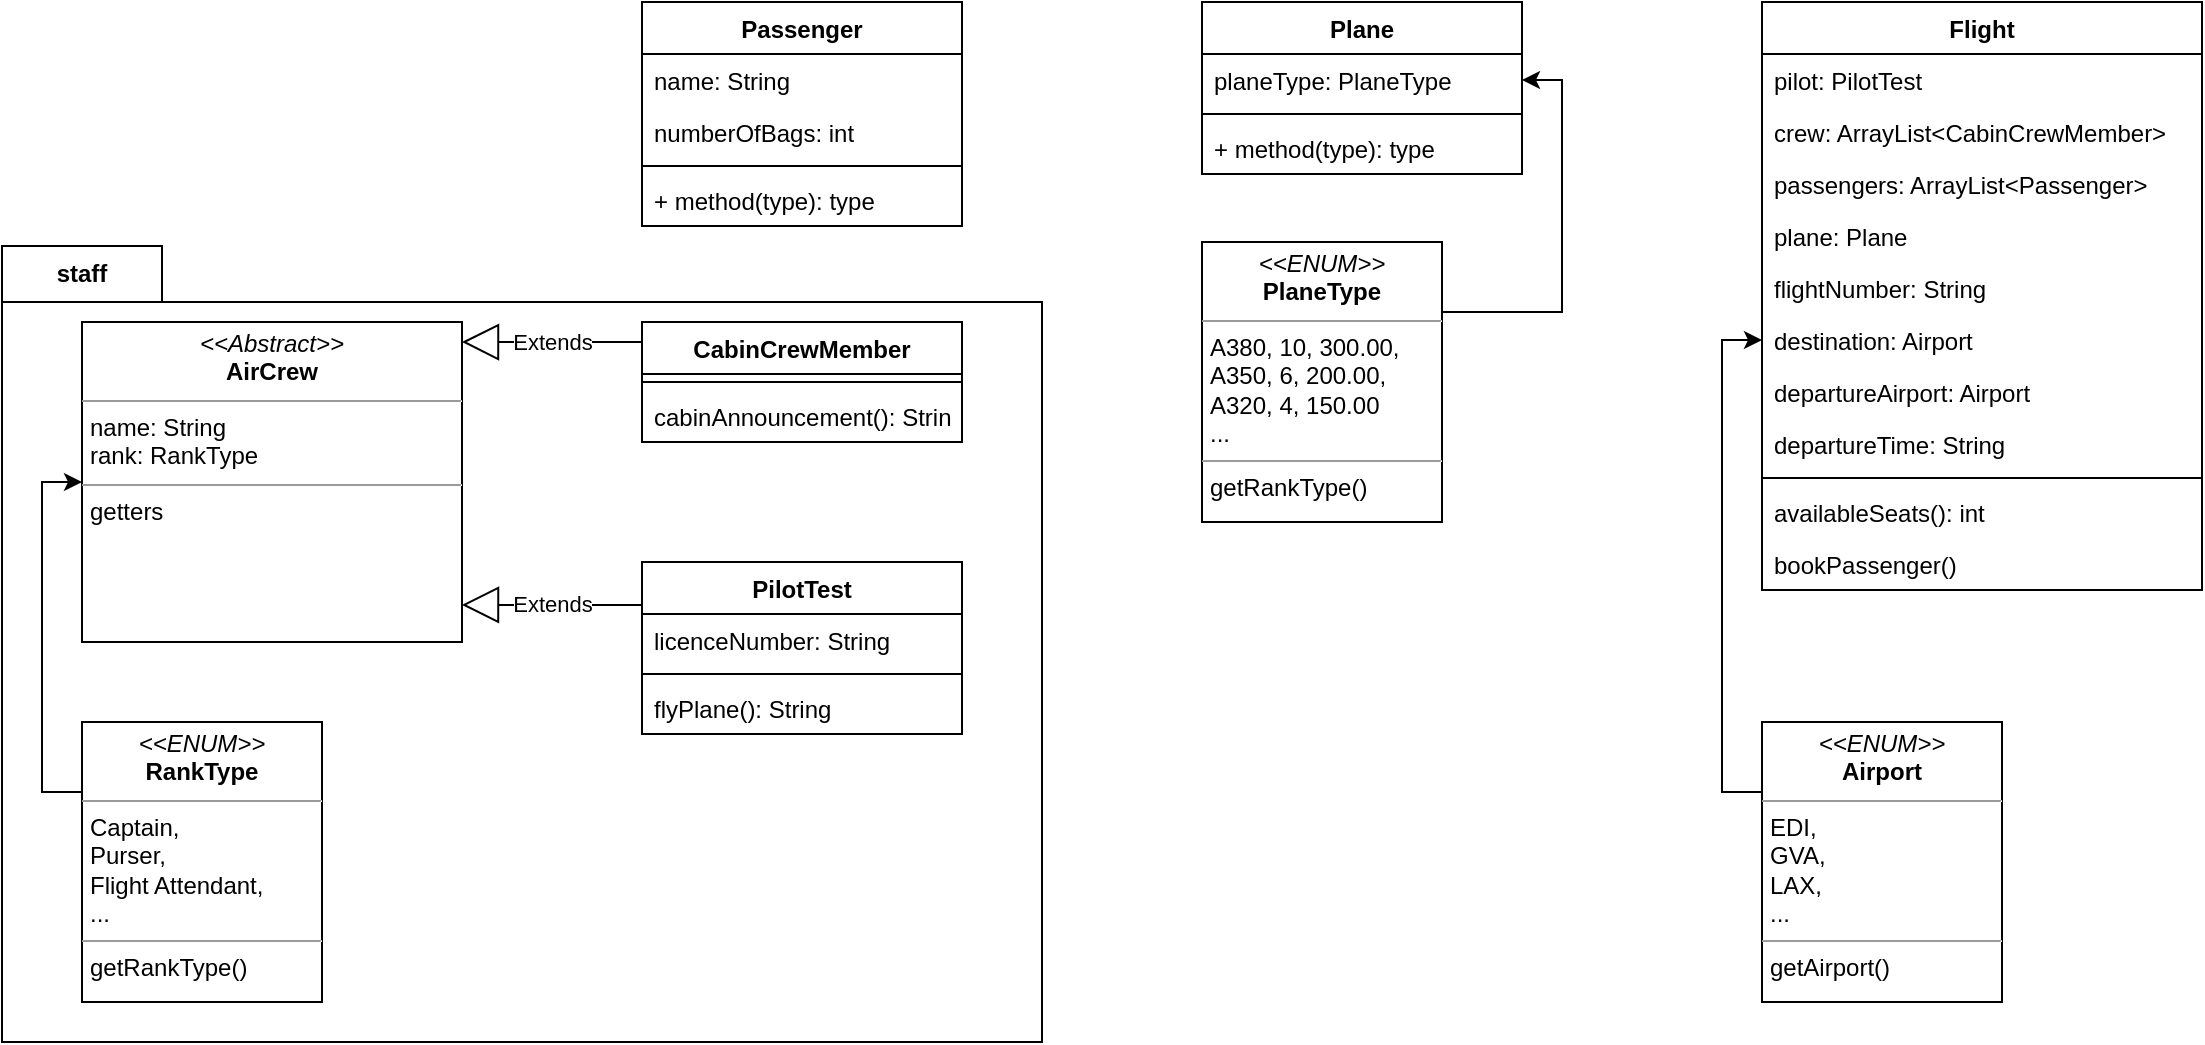 <mxfile>
    <diagram id="dUorNWMt4mc6JzWrHZ3x" name="Page-1">
        <mxGraphModel dx="1728" dy="511" grid="1" gridSize="10" guides="1" tooltips="1" connect="1" arrows="1" fold="1" page="1" pageScale="1" pageWidth="827" pageHeight="1169" math="0" shadow="0">
            <root>
                <mxCell id="0"/>
                <mxCell id="1" parent="0"/>
                <mxCell id="48" value="" style="shape=folder;fontStyle=1;spacingTop=10;tabWidth=80;tabHeight=28;tabPosition=left;html=1;" vertex="1" parent="1">
                    <mxGeometry x="-280" y="162" width="520" height="398" as="geometry"/>
                </mxCell>
                <mxCell id="2" value="Passenger" style="swimlane;fontStyle=1;align=center;verticalAlign=top;childLayout=stackLayout;horizontal=1;startSize=26;horizontalStack=0;resizeParent=1;resizeParentMax=0;resizeLast=0;collapsible=1;marginBottom=0;" vertex="1" parent="1">
                    <mxGeometry x="40" y="40" width="160" height="112" as="geometry"/>
                </mxCell>
                <mxCell id="3" value="name: String" style="text;strokeColor=none;fillColor=none;align=left;verticalAlign=top;spacingLeft=4;spacingRight=4;overflow=hidden;rotatable=0;points=[[0,0.5],[1,0.5]];portConstraint=eastwest;" vertex="1" parent="2">
                    <mxGeometry y="26" width="160" height="26" as="geometry"/>
                </mxCell>
                <mxCell id="6" value="numberOfBags: int" style="text;strokeColor=none;fillColor=none;align=left;verticalAlign=top;spacingLeft=4;spacingRight=4;overflow=hidden;rotatable=0;points=[[0,0.5],[1,0.5]];portConstraint=eastwest;" vertex="1" parent="2">
                    <mxGeometry y="52" width="160" height="26" as="geometry"/>
                </mxCell>
                <mxCell id="4" value="" style="line;strokeWidth=1;fillColor=none;align=left;verticalAlign=middle;spacingTop=-1;spacingLeft=3;spacingRight=3;rotatable=0;labelPosition=right;points=[];portConstraint=eastwest;" vertex="1" parent="2">
                    <mxGeometry y="78" width="160" height="8" as="geometry"/>
                </mxCell>
                <mxCell id="5" value="+ method(type): type" style="text;strokeColor=none;fillColor=none;align=left;verticalAlign=top;spacingLeft=4;spacingRight=4;overflow=hidden;rotatable=0;points=[[0,0.5],[1,0.5]];portConstraint=eastwest;" vertex="1" parent="2">
                    <mxGeometry y="86" width="160" height="26" as="geometry"/>
                </mxCell>
                <mxCell id="7" value="CabinCrewMember" style="swimlane;fontStyle=1;align=center;verticalAlign=top;childLayout=stackLayout;horizontal=1;startSize=26;horizontalStack=0;resizeParent=1;resizeParentMax=0;resizeLast=0;collapsible=1;marginBottom=0;" vertex="1" parent="1">
                    <mxGeometry x="40" y="200" width="160" height="60" as="geometry"/>
                </mxCell>
                <mxCell id="10" value="" style="line;strokeWidth=1;fillColor=none;align=left;verticalAlign=middle;spacingTop=-1;spacingLeft=3;spacingRight=3;rotatable=0;labelPosition=right;points=[];portConstraint=eastwest;" vertex="1" parent="7">
                    <mxGeometry y="26" width="160" height="8" as="geometry"/>
                </mxCell>
                <mxCell id="11" value="cabinAnnouncement(): String" style="text;strokeColor=none;fillColor=none;align=left;verticalAlign=top;spacingLeft=4;spacingRight=4;overflow=hidden;rotatable=0;points=[[0,0.5],[1,0.5]];portConstraint=eastwest;" vertex="1" parent="7">
                    <mxGeometry y="34" width="160" height="26" as="geometry"/>
                </mxCell>
                <mxCell id="12" value="PilotTest" style="swimlane;fontStyle=1;align=center;verticalAlign=top;childLayout=stackLayout;horizontal=1;startSize=26;horizontalStack=0;resizeParent=1;resizeParentMax=0;resizeLast=0;collapsible=1;marginBottom=0;" vertex="1" parent="1">
                    <mxGeometry x="40" y="320" width="160" height="86" as="geometry"/>
                </mxCell>
                <mxCell id="17" value="licenceNumber: String" style="text;strokeColor=none;fillColor=none;align=left;verticalAlign=top;spacingLeft=4;spacingRight=4;overflow=hidden;rotatable=0;points=[[0,0.5],[1,0.5]];portConstraint=eastwest;" vertex="1" parent="12">
                    <mxGeometry y="26" width="160" height="26" as="geometry"/>
                </mxCell>
                <mxCell id="15" value="" style="line;strokeWidth=1;fillColor=none;align=left;verticalAlign=middle;spacingTop=-1;spacingLeft=3;spacingRight=3;rotatable=0;labelPosition=right;points=[];portConstraint=eastwest;" vertex="1" parent="12">
                    <mxGeometry y="52" width="160" height="8" as="geometry"/>
                </mxCell>
                <mxCell id="16" value="flyPlane(): String" style="text;strokeColor=none;fillColor=none;align=left;verticalAlign=top;spacingLeft=4;spacingRight=4;overflow=hidden;rotatable=0;points=[[0,0.5],[1,0.5]];portConstraint=eastwest;" vertex="1" parent="12">
                    <mxGeometry y="60" width="160" height="26" as="geometry"/>
                </mxCell>
                <mxCell id="18" value="Plane" style="swimlane;fontStyle=1;align=center;verticalAlign=top;childLayout=stackLayout;horizontal=1;startSize=26;horizontalStack=0;resizeParent=1;resizeParentMax=0;resizeLast=0;collapsible=1;marginBottom=0;" vertex="1" parent="1">
                    <mxGeometry x="320" y="40" width="160" height="86" as="geometry"/>
                </mxCell>
                <mxCell id="19" value="planeType: PlaneType" style="text;strokeColor=none;fillColor=none;align=left;verticalAlign=top;spacingLeft=4;spacingRight=4;overflow=hidden;rotatable=0;points=[[0,0.5],[1,0.5]];portConstraint=eastwest;" vertex="1" parent="18">
                    <mxGeometry y="26" width="160" height="26" as="geometry"/>
                </mxCell>
                <mxCell id="20" value="" style="line;strokeWidth=1;fillColor=none;align=left;verticalAlign=middle;spacingTop=-1;spacingLeft=3;spacingRight=3;rotatable=0;labelPosition=right;points=[];portConstraint=eastwest;" vertex="1" parent="18">
                    <mxGeometry y="52" width="160" height="8" as="geometry"/>
                </mxCell>
                <mxCell id="21" value="+ method(type): type" style="text;strokeColor=none;fillColor=none;align=left;verticalAlign=top;spacingLeft=4;spacingRight=4;overflow=hidden;rotatable=0;points=[[0,0.5],[1,0.5]];portConstraint=eastwest;" vertex="1" parent="18">
                    <mxGeometry y="60" width="160" height="26" as="geometry"/>
                </mxCell>
                <mxCell id="22" value="Flight" style="swimlane;fontStyle=1;align=center;verticalAlign=top;childLayout=stackLayout;horizontal=1;startSize=26;horizontalStack=0;resizeParent=1;resizeParentMax=0;resizeLast=0;collapsible=1;marginBottom=0;" vertex="1" parent="1">
                    <mxGeometry x="600" y="40" width="220" height="294" as="geometry"/>
                </mxCell>
                <mxCell id="23" value="pilot: PilotTest" style="text;strokeColor=none;fillColor=none;align=left;verticalAlign=top;spacingLeft=4;spacingRight=4;overflow=hidden;rotatable=0;points=[[0,0.5],[1,0.5]];portConstraint=eastwest;" vertex="1" parent="22">
                    <mxGeometry y="26" width="220" height="26" as="geometry"/>
                </mxCell>
                <mxCell id="26" value="crew: ArrayList&lt;CabinCrewMember&gt;" style="text;strokeColor=none;fillColor=none;align=left;verticalAlign=top;spacingLeft=4;spacingRight=4;overflow=hidden;rotatable=0;points=[[0,0.5],[1,0.5]];portConstraint=eastwest;" vertex="1" parent="22">
                    <mxGeometry y="52" width="220" height="26" as="geometry"/>
                </mxCell>
                <mxCell id="27" value="passengers: ArrayList&lt;Passenger&gt;" style="text;strokeColor=none;fillColor=none;align=left;verticalAlign=top;spacingLeft=4;spacingRight=4;overflow=hidden;rotatable=0;points=[[0,0.5],[1,0.5]];portConstraint=eastwest;" vertex="1" parent="22">
                    <mxGeometry y="78" width="220" height="26" as="geometry"/>
                </mxCell>
                <mxCell id="28" value="plane: Plane" style="text;strokeColor=none;fillColor=none;align=left;verticalAlign=top;spacingLeft=4;spacingRight=4;overflow=hidden;rotatable=0;points=[[0,0.5],[1,0.5]];portConstraint=eastwest;" vertex="1" parent="22">
                    <mxGeometry y="104" width="220" height="26" as="geometry"/>
                </mxCell>
                <mxCell id="29" value="flightNumber: String" style="text;strokeColor=none;fillColor=none;align=left;verticalAlign=top;spacingLeft=4;spacingRight=4;overflow=hidden;rotatable=0;points=[[0,0.5],[1,0.5]];portConstraint=eastwest;" vertex="1" parent="22">
                    <mxGeometry y="130" width="220" height="26" as="geometry"/>
                </mxCell>
                <mxCell id="30" value="destination: Airport" style="text;strokeColor=none;fillColor=none;align=left;verticalAlign=top;spacingLeft=4;spacingRight=4;overflow=hidden;rotatable=0;points=[[0,0.5],[1,0.5]];portConstraint=eastwest;" vertex="1" parent="22">
                    <mxGeometry y="156" width="220" height="26" as="geometry"/>
                </mxCell>
                <mxCell id="31" value="departureAirport: Airport" style="text;strokeColor=none;fillColor=none;align=left;verticalAlign=top;spacingLeft=4;spacingRight=4;overflow=hidden;rotatable=0;points=[[0,0.5],[1,0.5]];portConstraint=eastwest;" vertex="1" parent="22">
                    <mxGeometry y="182" width="220" height="26" as="geometry"/>
                </mxCell>
                <mxCell id="32" value="departureTime: String" style="text;strokeColor=none;fillColor=none;align=left;verticalAlign=top;spacingLeft=4;spacingRight=4;overflow=hidden;rotatable=0;points=[[0,0.5],[1,0.5]];portConstraint=eastwest;" vertex="1" parent="22">
                    <mxGeometry y="208" width="220" height="26" as="geometry"/>
                </mxCell>
                <mxCell id="24" value="" style="line;strokeWidth=1;fillColor=none;align=left;verticalAlign=middle;spacingTop=-1;spacingLeft=3;spacingRight=3;rotatable=0;labelPosition=right;points=[];portConstraint=eastwest;" vertex="1" parent="22">
                    <mxGeometry y="234" width="220" height="8" as="geometry"/>
                </mxCell>
                <mxCell id="25" value="availableSeats(): int" style="text;strokeColor=none;fillColor=none;align=left;verticalAlign=top;spacingLeft=4;spacingRight=4;overflow=hidden;rotatable=0;points=[[0,0.5],[1,0.5]];portConstraint=eastwest;" vertex="1" parent="22">
                    <mxGeometry y="242" width="220" height="26" as="geometry"/>
                </mxCell>
                <mxCell id="33" value="bookPassenger()" style="text;strokeColor=none;fillColor=none;align=left;verticalAlign=top;spacingLeft=4;spacingRight=4;overflow=hidden;rotatable=0;points=[[0,0.5],[1,0.5]];portConstraint=eastwest;" vertex="1" parent="22">
                    <mxGeometry y="268" width="220" height="26" as="geometry"/>
                </mxCell>
                <mxCell id="41" style="edgeStyle=orthogonalEdgeStyle;rounded=0;orthogonalLoop=1;jettySize=auto;html=1;exitX=0;exitY=0.25;exitDx=0;exitDy=0;entryX=0;entryY=0.5;entryDx=0;entryDy=0;" edge="1" parent="1" source="38" target="30">
                    <mxGeometry relative="1" as="geometry"/>
                </mxCell>
                <mxCell id="38" value="&lt;p style=&quot;margin: 0px ; margin-top: 4px ; text-align: center&quot;&gt;&lt;i&gt;&amp;lt;&amp;lt;ENUM&amp;gt;&amp;gt;&lt;/i&gt;&lt;br&gt;&lt;b&gt;Airport&lt;/b&gt;&lt;/p&gt;&lt;hr size=&quot;1&quot;&gt;&lt;p style=&quot;margin: 0px ; margin-left: 4px&quot;&gt;EDI,&lt;/p&gt;&lt;p style=&quot;margin: 0px ; margin-left: 4px&quot;&gt;GVA,&lt;/p&gt;&lt;p style=&quot;margin: 0px ; margin-left: 4px&quot;&gt;LAX,&lt;/p&gt;&lt;p style=&quot;margin: 0px ; margin-left: 4px&quot;&gt;...&lt;/p&gt;&lt;hr size=&quot;1&quot;&gt;&lt;p style=&quot;margin: 0px ; margin-left: 4px&quot;&gt;getAirport()&lt;/p&gt;" style="verticalAlign=top;align=left;overflow=fill;fontSize=12;fontFamily=Helvetica;html=1;" vertex="1" parent="1">
                    <mxGeometry x="600" y="400" width="120" height="140" as="geometry"/>
                </mxCell>
                <mxCell id="44" style="edgeStyle=orthogonalEdgeStyle;rounded=0;orthogonalLoop=1;jettySize=auto;html=1;exitX=0;exitY=0.25;exitDx=0;exitDy=0;entryX=0;entryY=0.5;entryDx=0;entryDy=0;" edge="1" parent="1" source="39" target="43">
                    <mxGeometry relative="1" as="geometry"/>
                </mxCell>
                <mxCell id="39" value="&lt;p style=&quot;margin: 0px ; margin-top: 4px ; text-align: center&quot;&gt;&lt;i&gt;&amp;lt;&amp;lt;ENUM&amp;gt;&amp;gt;&lt;/i&gt;&lt;br&gt;&lt;b&gt;RankType&lt;/b&gt;&lt;/p&gt;&lt;hr size=&quot;1&quot;&gt;&lt;p style=&quot;margin: 0px ; margin-left: 4px&quot;&gt;Captain,&lt;/p&gt;&lt;p style=&quot;margin: 0px ; margin-left: 4px&quot;&gt;Purser,&lt;/p&gt;&lt;p style=&quot;margin: 0px ; margin-left: 4px&quot;&gt;Flight Attendant,&lt;/p&gt;&lt;p style=&quot;margin: 0px ; margin-left: 4px&quot;&gt;...&lt;/p&gt;&lt;hr size=&quot;1&quot;&gt;&lt;p style=&quot;margin: 0px ; margin-left: 4px&quot;&gt;getRankType()&lt;/p&gt;" style="verticalAlign=top;align=left;overflow=fill;fontSize=12;fontFamily=Helvetica;html=1;" vertex="1" parent="1">
                    <mxGeometry x="-240" y="400" width="120" height="140" as="geometry"/>
                </mxCell>
                <mxCell id="42" style="edgeStyle=orthogonalEdgeStyle;rounded=0;orthogonalLoop=1;jettySize=auto;html=1;exitX=1;exitY=0.25;exitDx=0;exitDy=0;entryX=1;entryY=0.5;entryDx=0;entryDy=0;" edge="1" parent="1" source="40" target="19">
                    <mxGeometry relative="1" as="geometry"/>
                </mxCell>
                <mxCell id="40" value="&lt;p style=&quot;margin: 0px ; margin-top: 4px ; text-align: center&quot;&gt;&lt;i&gt;&amp;lt;&amp;lt;ENUM&amp;gt;&amp;gt;&lt;/i&gt;&lt;br&gt;&lt;b&gt;PlaneType&lt;/b&gt;&lt;/p&gt;&lt;hr size=&quot;1&quot;&gt;&lt;p style=&quot;margin: 0px ; margin-left: 4px&quot;&gt;A380, 10, 300.00,&lt;/p&gt;&lt;p style=&quot;margin: 0px ; margin-left: 4px&quot;&gt;A350, 6, 200.00,&lt;/p&gt;&lt;p style=&quot;margin: 0px ; margin-left: 4px&quot;&gt;A320, 4, 150.00&lt;/p&gt;&lt;p style=&quot;margin: 0px ; margin-left: 4px&quot;&gt;...&lt;/p&gt;&lt;hr size=&quot;1&quot;&gt;&lt;p style=&quot;margin: 0px ; margin-left: 4px&quot;&gt;getRankType()&lt;/p&gt;" style="verticalAlign=top;align=left;overflow=fill;fontSize=12;fontFamily=Helvetica;html=1;" vertex="1" parent="1">
                    <mxGeometry x="320" y="160" width="120" height="140" as="geometry"/>
                </mxCell>
                <mxCell id="43" value="&lt;p style=&quot;margin: 0px ; margin-top: 4px ; text-align: center&quot;&gt;&lt;i&gt;&amp;lt;&amp;lt;Abstract&amp;gt;&amp;gt;&lt;/i&gt;&lt;br&gt;&lt;b&gt;AirCrew&lt;/b&gt;&lt;/p&gt;&lt;hr size=&quot;1&quot;&gt;&lt;p style=&quot;margin: 0px ; margin-left: 4px&quot;&gt;name: String&lt;/p&gt;&lt;p style=&quot;margin: 0px ; margin-left: 4px&quot;&gt;rank: RankType&lt;/p&gt;&lt;hr size=&quot;1&quot;&gt;&lt;p style=&quot;margin: 0px ; margin-left: 4px&quot;&gt;getters&lt;/p&gt;" style="verticalAlign=top;align=left;overflow=fill;fontSize=12;fontFamily=Helvetica;html=1;" vertex="1" parent="1">
                    <mxGeometry x="-240" y="200" width="190" height="160" as="geometry"/>
                </mxCell>
                <mxCell id="46" value="Extends" style="endArrow=block;endSize=16;endFill=0;html=1;entryX=1;entryY=0.884;entryDx=0;entryDy=0;exitX=0;exitY=0.25;exitDx=0;exitDy=0;entryPerimeter=0;" edge="1" parent="1" source="12" target="43">
                    <mxGeometry width="160" relative="1" as="geometry">
                        <mxPoint x="40" y="460" as="sourcePoint"/>
                        <mxPoint x="200" y="460" as="targetPoint"/>
                    </mxGeometry>
                </mxCell>
                <mxCell id="47" value="Extends" style="endArrow=block;endSize=16;endFill=0;html=1;entryX=1;entryY=0.884;entryDx=0;entryDy=0;exitX=0;exitY=0.25;exitDx=0;exitDy=0;entryPerimeter=0;" edge="1" parent="1">
                    <mxGeometry width="160" relative="1" as="geometry">
                        <mxPoint x="40" y="210.06" as="sourcePoint"/>
                        <mxPoint x="-50" y="210.0" as="targetPoint"/>
                    </mxGeometry>
                </mxCell>
                <mxCell id="49" value="staff" style="text;align=center;fontStyle=1;verticalAlign=middle;spacingLeft=3;spacingRight=3;strokeColor=none;rotatable=0;points=[[0,0.5],[1,0.5]];portConstraint=eastwest;" vertex="1" parent="1">
                    <mxGeometry x="-280" y="162" width="80" height="26" as="geometry"/>
                </mxCell>
            </root>
        </mxGraphModel>
    </diagram>
</mxfile>
